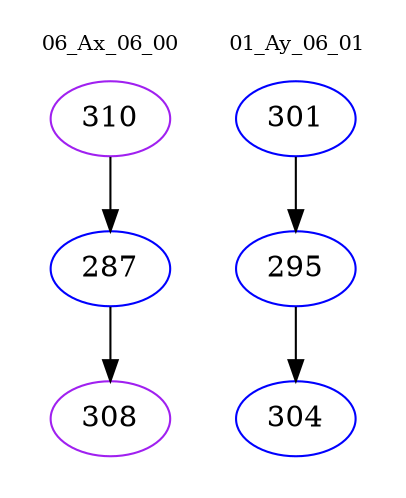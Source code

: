 digraph{
subgraph cluster_0 {
color = white
label = "06_Ax_06_00";
fontsize=10;
T0_310 [label="310", color="purple"]
T0_310 -> T0_287 [color="black"]
T0_287 [label="287", color="blue"]
T0_287 -> T0_308 [color="black"]
T0_308 [label="308", color="purple"]
}
subgraph cluster_1 {
color = white
label = "01_Ay_06_01";
fontsize=10;
T1_301 [label="301", color="blue"]
T1_301 -> T1_295 [color="black"]
T1_295 [label="295", color="blue"]
T1_295 -> T1_304 [color="black"]
T1_304 [label="304", color="blue"]
}
}
